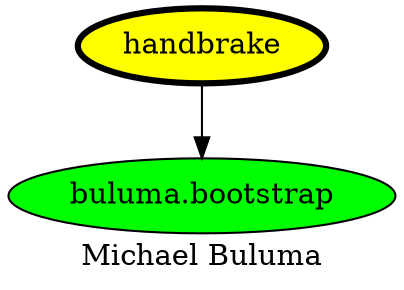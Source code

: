 digraph PhiloDilemma {
  label = "Michael Buluma" ;
  overlap=false
  {
    "handbrake" [fillcolor=yellow style=filled penwidth=3]
    "buluma.bootstrap" [fillcolor=green style=filled]
  }
  "handbrake" -> "buluma.bootstrap"
}
